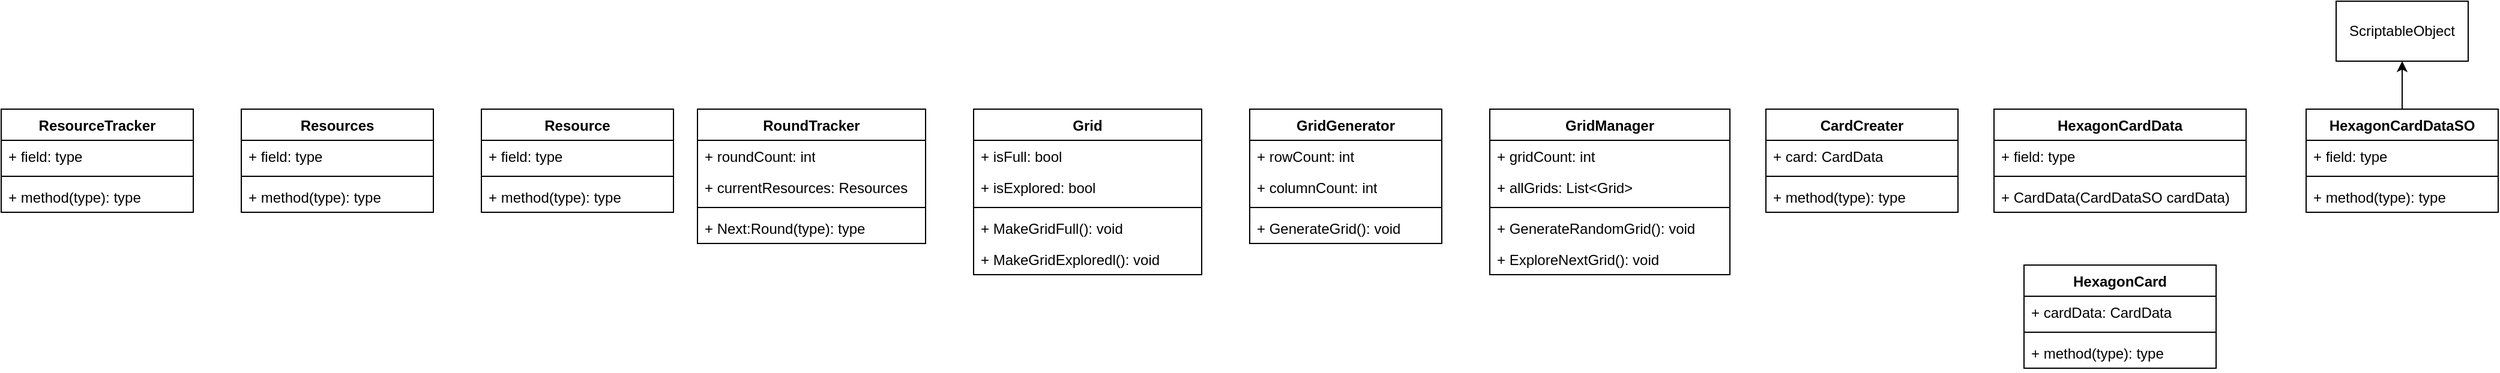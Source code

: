 <mxfile version="21.7.2" type="device">
  <diagram name="Sayfa -1" id="7Gfia22SGKKhUa6N_Pm-">
    <mxGraphModel dx="2970" dy="626" grid="1" gridSize="10" guides="1" tooltips="1" connect="1" arrows="1" fold="1" page="1" pageScale="1" pageWidth="827" pageHeight="1169" math="0" shadow="0">
      <root>
        <mxCell id="0" />
        <mxCell id="1" parent="0" />
        <mxCell id="e0bRsKAhbtaAGmJGugYF-1" value="GridGenerator&lt;br&gt;" style="swimlane;fontStyle=1;align=center;verticalAlign=top;childLayout=stackLayout;horizontal=1;startSize=26;horizontalStack=0;resizeParent=1;resizeParentMax=0;resizeLast=0;collapsible=1;marginBottom=0;whiteSpace=wrap;html=1;" parent="1" vertex="1">
          <mxGeometry x="80" y="100" width="160" height="112" as="geometry" />
        </mxCell>
        <mxCell id="e0bRsKAhbtaAGmJGugYF-2" value="+ rowCount: int" style="text;strokeColor=none;fillColor=none;align=left;verticalAlign=top;spacingLeft=4;spacingRight=4;overflow=hidden;rotatable=0;points=[[0,0.5],[1,0.5]];portConstraint=eastwest;whiteSpace=wrap;html=1;" parent="e0bRsKAhbtaAGmJGugYF-1" vertex="1">
          <mxGeometry y="26" width="160" height="26" as="geometry" />
        </mxCell>
        <mxCell id="e0bRsKAhbtaAGmJGugYF-58" value="+ columnCount: int" style="text;strokeColor=none;fillColor=none;align=left;verticalAlign=top;spacingLeft=4;spacingRight=4;overflow=hidden;rotatable=0;points=[[0,0.5],[1,0.5]];portConstraint=eastwest;whiteSpace=wrap;html=1;" parent="e0bRsKAhbtaAGmJGugYF-1" vertex="1">
          <mxGeometry y="52" width="160" height="26" as="geometry" />
        </mxCell>
        <mxCell id="e0bRsKAhbtaAGmJGugYF-3" value="" style="line;strokeWidth=1;fillColor=none;align=left;verticalAlign=middle;spacingTop=-1;spacingLeft=3;spacingRight=3;rotatable=0;labelPosition=right;points=[];portConstraint=eastwest;strokeColor=inherit;" parent="e0bRsKAhbtaAGmJGugYF-1" vertex="1">
          <mxGeometry y="78" width="160" height="8" as="geometry" />
        </mxCell>
        <mxCell id="e0bRsKAhbtaAGmJGugYF-4" value="+ GenerateGrid(): void" style="text;strokeColor=none;fillColor=none;align=left;verticalAlign=top;spacingLeft=4;spacingRight=4;overflow=hidden;rotatable=0;points=[[0,0.5],[1,0.5]];portConstraint=eastwest;whiteSpace=wrap;html=1;" parent="e0bRsKAhbtaAGmJGugYF-1" vertex="1">
          <mxGeometry y="86" width="160" height="26" as="geometry" />
        </mxCell>
        <mxCell id="e0bRsKAhbtaAGmJGugYF-5" value="GridManager" style="swimlane;fontStyle=1;align=center;verticalAlign=top;childLayout=stackLayout;horizontal=1;startSize=26;horizontalStack=0;resizeParent=1;resizeParentMax=0;resizeLast=0;collapsible=1;marginBottom=0;whiteSpace=wrap;html=1;" parent="1" vertex="1">
          <mxGeometry x="280" y="100" width="200" height="138" as="geometry" />
        </mxCell>
        <mxCell id="e0bRsKAhbtaAGmJGugYF-6" value="+ gridCount: int" style="text;strokeColor=none;fillColor=none;align=left;verticalAlign=top;spacingLeft=4;spacingRight=4;overflow=hidden;rotatable=0;points=[[0,0.5],[1,0.5]];portConstraint=eastwest;whiteSpace=wrap;html=1;" parent="e0bRsKAhbtaAGmJGugYF-5" vertex="1">
          <mxGeometry y="26" width="200" height="26" as="geometry" />
        </mxCell>
        <mxCell id="e0bRsKAhbtaAGmJGugYF-47" value="+ allGrids: List&amp;lt;Grid&amp;gt;" style="text;strokeColor=none;fillColor=none;align=left;verticalAlign=top;spacingLeft=4;spacingRight=4;overflow=hidden;rotatable=0;points=[[0,0.5],[1,0.5]];portConstraint=eastwest;whiteSpace=wrap;html=1;" parent="e0bRsKAhbtaAGmJGugYF-5" vertex="1">
          <mxGeometry y="52" width="200" height="26" as="geometry" />
        </mxCell>
        <mxCell id="e0bRsKAhbtaAGmJGugYF-7" value="" style="line;strokeWidth=1;fillColor=none;align=left;verticalAlign=middle;spacingTop=-1;spacingLeft=3;spacingRight=3;rotatable=0;labelPosition=right;points=[];portConstraint=eastwest;strokeColor=inherit;" parent="e0bRsKAhbtaAGmJGugYF-5" vertex="1">
          <mxGeometry y="78" width="200" height="8" as="geometry" />
        </mxCell>
        <mxCell id="e0bRsKAhbtaAGmJGugYF-45" value="+ GenerateRandomGrid(): void" style="text;strokeColor=none;fillColor=none;align=left;verticalAlign=top;spacingLeft=4;spacingRight=4;overflow=hidden;rotatable=0;points=[[0,0.5],[1,0.5]];portConstraint=eastwest;whiteSpace=wrap;html=1;" parent="e0bRsKAhbtaAGmJGugYF-5" vertex="1">
          <mxGeometry y="86" width="200" height="26" as="geometry" />
        </mxCell>
        <mxCell id="e0bRsKAhbtaAGmJGugYF-8" value="+ ExploreNextGrid(): void" style="text;strokeColor=none;fillColor=none;align=left;verticalAlign=top;spacingLeft=4;spacingRight=4;overflow=hidden;rotatable=0;points=[[0,0.5],[1,0.5]];portConstraint=eastwest;whiteSpace=wrap;html=1;" parent="e0bRsKAhbtaAGmJGugYF-5" vertex="1">
          <mxGeometry y="112" width="200" height="26" as="geometry" />
        </mxCell>
        <mxCell id="e0bRsKAhbtaAGmJGugYF-9" value="HexagonCard" style="swimlane;fontStyle=1;align=center;verticalAlign=top;childLayout=stackLayout;horizontal=1;startSize=26;horizontalStack=0;resizeParent=1;resizeParentMax=0;resizeLast=0;collapsible=1;marginBottom=0;whiteSpace=wrap;html=1;" parent="1" vertex="1">
          <mxGeometry x="725" y="230" width="160" height="86" as="geometry" />
        </mxCell>
        <mxCell id="e0bRsKAhbtaAGmJGugYF-10" value="+ cardData: CardData" style="text;strokeColor=none;fillColor=none;align=left;verticalAlign=top;spacingLeft=4;spacingRight=4;overflow=hidden;rotatable=0;points=[[0,0.5],[1,0.5]];portConstraint=eastwest;whiteSpace=wrap;html=1;" parent="e0bRsKAhbtaAGmJGugYF-9" vertex="1">
          <mxGeometry y="26" width="160" height="26" as="geometry" />
        </mxCell>
        <mxCell id="e0bRsKAhbtaAGmJGugYF-11" value="" style="line;strokeWidth=1;fillColor=none;align=left;verticalAlign=middle;spacingTop=-1;spacingLeft=3;spacingRight=3;rotatable=0;labelPosition=right;points=[];portConstraint=eastwest;strokeColor=inherit;" parent="e0bRsKAhbtaAGmJGugYF-9" vertex="1">
          <mxGeometry y="52" width="160" height="8" as="geometry" />
        </mxCell>
        <mxCell id="e0bRsKAhbtaAGmJGugYF-12" value="+ method(type): type" style="text;strokeColor=none;fillColor=none;align=left;verticalAlign=top;spacingLeft=4;spacingRight=4;overflow=hidden;rotatable=0;points=[[0,0.5],[1,0.5]];portConstraint=eastwest;whiteSpace=wrap;html=1;" parent="e0bRsKAhbtaAGmJGugYF-9" vertex="1">
          <mxGeometry y="60" width="160" height="26" as="geometry" />
        </mxCell>
        <mxCell id="e0bRsKAhbtaAGmJGugYF-18" style="edgeStyle=orthogonalEdgeStyle;rounded=0;orthogonalLoop=1;jettySize=auto;html=1;" parent="1" source="e0bRsKAhbtaAGmJGugYF-13" target="e0bRsKAhbtaAGmJGugYF-17" edge="1">
          <mxGeometry relative="1" as="geometry" />
        </mxCell>
        <mxCell id="e0bRsKAhbtaAGmJGugYF-13" value="HexagonCardDataSO" style="swimlane;fontStyle=1;align=center;verticalAlign=top;childLayout=stackLayout;horizontal=1;startSize=26;horizontalStack=0;resizeParent=1;resizeParentMax=0;resizeLast=0;collapsible=1;marginBottom=0;whiteSpace=wrap;html=1;" parent="1" vertex="1">
          <mxGeometry x="960" y="100" width="160" height="86" as="geometry" />
        </mxCell>
        <mxCell id="e0bRsKAhbtaAGmJGugYF-14" value="+ field: type" style="text;strokeColor=none;fillColor=none;align=left;verticalAlign=top;spacingLeft=4;spacingRight=4;overflow=hidden;rotatable=0;points=[[0,0.5],[1,0.5]];portConstraint=eastwest;whiteSpace=wrap;html=1;" parent="e0bRsKAhbtaAGmJGugYF-13" vertex="1">
          <mxGeometry y="26" width="160" height="26" as="geometry" />
        </mxCell>
        <mxCell id="e0bRsKAhbtaAGmJGugYF-15" value="" style="line;strokeWidth=1;fillColor=none;align=left;verticalAlign=middle;spacingTop=-1;spacingLeft=3;spacingRight=3;rotatable=0;labelPosition=right;points=[];portConstraint=eastwest;strokeColor=inherit;" parent="e0bRsKAhbtaAGmJGugYF-13" vertex="1">
          <mxGeometry y="52" width="160" height="8" as="geometry" />
        </mxCell>
        <mxCell id="e0bRsKAhbtaAGmJGugYF-16" value="+ method(type): type" style="text;strokeColor=none;fillColor=none;align=left;verticalAlign=top;spacingLeft=4;spacingRight=4;overflow=hidden;rotatable=0;points=[[0,0.5],[1,0.5]];portConstraint=eastwest;whiteSpace=wrap;html=1;" parent="e0bRsKAhbtaAGmJGugYF-13" vertex="1">
          <mxGeometry y="60" width="160" height="26" as="geometry" />
        </mxCell>
        <mxCell id="e0bRsKAhbtaAGmJGugYF-17" value="ScriptableObject" style="html=1;whiteSpace=wrap;" parent="1" vertex="1">
          <mxGeometry x="985" y="10" width="110" height="50" as="geometry" />
        </mxCell>
        <mxCell id="e0bRsKAhbtaAGmJGugYF-23" value="HexagonCardData" style="swimlane;fontStyle=1;align=center;verticalAlign=top;childLayout=stackLayout;horizontal=1;startSize=26;horizontalStack=0;resizeParent=1;resizeParentMax=0;resizeLast=0;collapsible=1;marginBottom=0;whiteSpace=wrap;html=1;" parent="1" vertex="1">
          <mxGeometry x="700" y="100" width="210" height="86" as="geometry" />
        </mxCell>
        <mxCell id="e0bRsKAhbtaAGmJGugYF-24" value="+ field: type" style="text;strokeColor=none;fillColor=none;align=left;verticalAlign=top;spacingLeft=4;spacingRight=4;overflow=hidden;rotatable=0;points=[[0,0.5],[1,0.5]];portConstraint=eastwest;whiteSpace=wrap;html=1;" parent="e0bRsKAhbtaAGmJGugYF-23" vertex="1">
          <mxGeometry y="26" width="210" height="26" as="geometry" />
        </mxCell>
        <mxCell id="e0bRsKAhbtaAGmJGugYF-25" value="" style="line;strokeWidth=1;fillColor=none;align=left;verticalAlign=middle;spacingTop=-1;spacingLeft=3;spacingRight=3;rotatable=0;labelPosition=right;points=[];portConstraint=eastwest;strokeColor=inherit;" parent="e0bRsKAhbtaAGmJGugYF-23" vertex="1">
          <mxGeometry y="52" width="210" height="8" as="geometry" />
        </mxCell>
        <mxCell id="e0bRsKAhbtaAGmJGugYF-26" value="+ CardData(CardDataSO cardData)" style="text;strokeColor=none;fillColor=none;align=left;verticalAlign=top;spacingLeft=4;spacingRight=4;overflow=hidden;rotatable=0;points=[[0,0.5],[1,0.5]];portConstraint=eastwest;whiteSpace=wrap;html=1;" parent="e0bRsKAhbtaAGmJGugYF-23" vertex="1">
          <mxGeometry y="60" width="210" height="26" as="geometry" />
        </mxCell>
        <mxCell id="e0bRsKAhbtaAGmJGugYF-27" value="Grid" style="swimlane;fontStyle=1;align=center;verticalAlign=top;childLayout=stackLayout;horizontal=1;startSize=26;horizontalStack=0;resizeParent=1;resizeParentMax=0;resizeLast=0;collapsible=1;marginBottom=0;whiteSpace=wrap;html=1;" parent="1" vertex="1">
          <mxGeometry x="-150" y="100" width="190" height="138" as="geometry" />
        </mxCell>
        <mxCell id="e0bRsKAhbtaAGmJGugYF-28" value="+ isFull: bool" style="text;strokeColor=none;fillColor=none;align=left;verticalAlign=top;spacingLeft=4;spacingRight=4;overflow=hidden;rotatable=0;points=[[0,0.5],[1,0.5]];portConstraint=eastwest;whiteSpace=wrap;html=1;" parent="e0bRsKAhbtaAGmJGugYF-27" vertex="1">
          <mxGeometry y="26" width="190" height="26" as="geometry" />
        </mxCell>
        <mxCell id="e0bRsKAhbtaAGmJGugYF-46" value="+ isExplored: bool" style="text;strokeColor=none;fillColor=none;align=left;verticalAlign=top;spacingLeft=4;spacingRight=4;overflow=hidden;rotatable=0;points=[[0,0.5],[1,0.5]];portConstraint=eastwest;whiteSpace=wrap;html=1;" parent="e0bRsKAhbtaAGmJGugYF-27" vertex="1">
          <mxGeometry y="52" width="190" height="26" as="geometry" />
        </mxCell>
        <mxCell id="e0bRsKAhbtaAGmJGugYF-29" value="" style="line;strokeWidth=1;fillColor=none;align=left;verticalAlign=middle;spacingTop=-1;spacingLeft=3;spacingRight=3;rotatable=0;labelPosition=right;points=[];portConstraint=eastwest;strokeColor=inherit;" parent="e0bRsKAhbtaAGmJGugYF-27" vertex="1">
          <mxGeometry y="78" width="190" height="8" as="geometry" />
        </mxCell>
        <mxCell id="e0bRsKAhbtaAGmJGugYF-30" value="+ MakeGridFull(): void" style="text;strokeColor=none;fillColor=none;align=left;verticalAlign=top;spacingLeft=4;spacingRight=4;overflow=hidden;rotatable=0;points=[[0,0.5],[1,0.5]];portConstraint=eastwest;whiteSpace=wrap;html=1;" parent="e0bRsKAhbtaAGmJGugYF-27" vertex="1">
          <mxGeometry y="86" width="190" height="26" as="geometry" />
        </mxCell>
        <mxCell id="e0bRsKAhbtaAGmJGugYF-48" value="+ MakeGridExploredl(): void" style="text;strokeColor=none;fillColor=none;align=left;verticalAlign=top;spacingLeft=4;spacingRight=4;overflow=hidden;rotatable=0;points=[[0,0.5],[1,0.5]];portConstraint=eastwest;whiteSpace=wrap;html=1;" parent="e0bRsKAhbtaAGmJGugYF-27" vertex="1">
          <mxGeometry y="112" width="190" height="26" as="geometry" />
        </mxCell>
        <mxCell id="e0bRsKAhbtaAGmJGugYF-31" value="RoundTracker" style="swimlane;fontStyle=1;align=center;verticalAlign=top;childLayout=stackLayout;horizontal=1;startSize=26;horizontalStack=0;resizeParent=1;resizeParentMax=0;resizeLast=0;collapsible=1;marginBottom=0;whiteSpace=wrap;html=1;" parent="1" vertex="1">
          <mxGeometry x="-380" y="100" width="190" height="112" as="geometry" />
        </mxCell>
        <mxCell id="e0bRsKAhbtaAGmJGugYF-32" value="+ roundCount: int" style="text;strokeColor=none;fillColor=none;align=left;verticalAlign=top;spacingLeft=4;spacingRight=4;overflow=hidden;rotatable=0;points=[[0,0.5],[1,0.5]];portConstraint=eastwest;whiteSpace=wrap;html=1;" parent="e0bRsKAhbtaAGmJGugYF-31" vertex="1">
          <mxGeometry y="26" width="190" height="26" as="geometry" />
        </mxCell>
        <mxCell id="e0bRsKAhbtaAGmJGugYF-57" value="+ currentResources: Resources" style="text;strokeColor=none;fillColor=none;align=left;verticalAlign=top;spacingLeft=4;spacingRight=4;overflow=hidden;rotatable=0;points=[[0,0.5],[1,0.5]];portConstraint=eastwest;whiteSpace=wrap;html=1;" parent="e0bRsKAhbtaAGmJGugYF-31" vertex="1">
          <mxGeometry y="52" width="190" height="26" as="geometry" />
        </mxCell>
        <mxCell id="e0bRsKAhbtaAGmJGugYF-33" value="" style="line;strokeWidth=1;fillColor=none;align=left;verticalAlign=middle;spacingTop=-1;spacingLeft=3;spacingRight=3;rotatable=0;labelPosition=right;points=[];portConstraint=eastwest;strokeColor=inherit;" parent="e0bRsKAhbtaAGmJGugYF-31" vertex="1">
          <mxGeometry y="78" width="190" height="8" as="geometry" />
        </mxCell>
        <mxCell id="e0bRsKAhbtaAGmJGugYF-34" value="+ Next:Round(type): type" style="text;strokeColor=none;fillColor=none;align=left;verticalAlign=top;spacingLeft=4;spacingRight=4;overflow=hidden;rotatable=0;points=[[0,0.5],[1,0.5]];portConstraint=eastwest;whiteSpace=wrap;html=1;" parent="e0bRsKAhbtaAGmJGugYF-31" vertex="1">
          <mxGeometry y="86" width="190" height="26" as="geometry" />
        </mxCell>
        <mxCell id="e0bRsKAhbtaAGmJGugYF-37" value="Resource" style="swimlane;fontStyle=1;align=center;verticalAlign=top;childLayout=stackLayout;horizontal=1;startSize=26;horizontalStack=0;resizeParent=1;resizeParentMax=0;resizeLast=0;collapsible=1;marginBottom=0;whiteSpace=wrap;html=1;" parent="1" vertex="1">
          <mxGeometry x="-560" y="100" width="160" height="86" as="geometry" />
        </mxCell>
        <mxCell id="e0bRsKAhbtaAGmJGugYF-38" value="+ field: type" style="text;strokeColor=none;fillColor=none;align=left;verticalAlign=top;spacingLeft=4;spacingRight=4;overflow=hidden;rotatable=0;points=[[0,0.5],[1,0.5]];portConstraint=eastwest;whiteSpace=wrap;html=1;" parent="e0bRsKAhbtaAGmJGugYF-37" vertex="1">
          <mxGeometry y="26" width="160" height="26" as="geometry" />
        </mxCell>
        <mxCell id="e0bRsKAhbtaAGmJGugYF-39" value="" style="line;strokeWidth=1;fillColor=none;align=left;verticalAlign=middle;spacingTop=-1;spacingLeft=3;spacingRight=3;rotatable=0;labelPosition=right;points=[];portConstraint=eastwest;strokeColor=inherit;" parent="e0bRsKAhbtaAGmJGugYF-37" vertex="1">
          <mxGeometry y="52" width="160" height="8" as="geometry" />
        </mxCell>
        <mxCell id="e0bRsKAhbtaAGmJGugYF-40" value="+ method(type): type" style="text;strokeColor=none;fillColor=none;align=left;verticalAlign=top;spacingLeft=4;spacingRight=4;overflow=hidden;rotatable=0;points=[[0,0.5],[1,0.5]];portConstraint=eastwest;whiteSpace=wrap;html=1;" parent="e0bRsKAhbtaAGmJGugYF-37" vertex="1">
          <mxGeometry y="60" width="160" height="26" as="geometry" />
        </mxCell>
        <mxCell id="e0bRsKAhbtaAGmJGugYF-49" value="ResourceTracker" style="swimlane;fontStyle=1;align=center;verticalAlign=top;childLayout=stackLayout;horizontal=1;startSize=26;horizontalStack=0;resizeParent=1;resizeParentMax=0;resizeLast=0;collapsible=1;marginBottom=0;whiteSpace=wrap;html=1;" parent="1" vertex="1">
          <mxGeometry x="-960" y="100" width="160" height="86" as="geometry" />
        </mxCell>
        <mxCell id="e0bRsKAhbtaAGmJGugYF-50" value="+ field: type" style="text;strokeColor=none;fillColor=none;align=left;verticalAlign=top;spacingLeft=4;spacingRight=4;overflow=hidden;rotatable=0;points=[[0,0.5],[1,0.5]];portConstraint=eastwest;whiteSpace=wrap;html=1;" parent="e0bRsKAhbtaAGmJGugYF-49" vertex="1">
          <mxGeometry y="26" width="160" height="26" as="geometry" />
        </mxCell>
        <mxCell id="e0bRsKAhbtaAGmJGugYF-51" value="" style="line;strokeWidth=1;fillColor=none;align=left;verticalAlign=middle;spacingTop=-1;spacingLeft=3;spacingRight=3;rotatable=0;labelPosition=right;points=[];portConstraint=eastwest;strokeColor=inherit;" parent="e0bRsKAhbtaAGmJGugYF-49" vertex="1">
          <mxGeometry y="52" width="160" height="8" as="geometry" />
        </mxCell>
        <mxCell id="e0bRsKAhbtaAGmJGugYF-52" value="+ method(type): type" style="text;strokeColor=none;fillColor=none;align=left;verticalAlign=top;spacingLeft=4;spacingRight=4;overflow=hidden;rotatable=0;points=[[0,0.5],[1,0.5]];portConstraint=eastwest;whiteSpace=wrap;html=1;" parent="e0bRsKAhbtaAGmJGugYF-49" vertex="1">
          <mxGeometry y="60" width="160" height="26" as="geometry" />
        </mxCell>
        <mxCell id="e0bRsKAhbtaAGmJGugYF-53" value="Resources" style="swimlane;fontStyle=1;align=center;verticalAlign=top;childLayout=stackLayout;horizontal=1;startSize=26;horizontalStack=0;resizeParent=1;resizeParentMax=0;resizeLast=0;collapsible=1;marginBottom=0;whiteSpace=wrap;html=1;" parent="1" vertex="1">
          <mxGeometry x="-760" y="100" width="160" height="86" as="geometry" />
        </mxCell>
        <mxCell id="e0bRsKAhbtaAGmJGugYF-54" value="+ field: type" style="text;strokeColor=none;fillColor=none;align=left;verticalAlign=top;spacingLeft=4;spacingRight=4;overflow=hidden;rotatable=0;points=[[0,0.5],[1,0.5]];portConstraint=eastwest;whiteSpace=wrap;html=1;" parent="e0bRsKAhbtaAGmJGugYF-53" vertex="1">
          <mxGeometry y="26" width="160" height="26" as="geometry" />
        </mxCell>
        <mxCell id="e0bRsKAhbtaAGmJGugYF-55" value="" style="line;strokeWidth=1;fillColor=none;align=left;verticalAlign=middle;spacingTop=-1;spacingLeft=3;spacingRight=3;rotatable=0;labelPosition=right;points=[];portConstraint=eastwest;strokeColor=inherit;" parent="e0bRsKAhbtaAGmJGugYF-53" vertex="1">
          <mxGeometry y="52" width="160" height="8" as="geometry" />
        </mxCell>
        <mxCell id="e0bRsKAhbtaAGmJGugYF-56" value="+ method(type): type" style="text;strokeColor=none;fillColor=none;align=left;verticalAlign=top;spacingLeft=4;spacingRight=4;overflow=hidden;rotatable=0;points=[[0,0.5],[1,0.5]];portConstraint=eastwest;whiteSpace=wrap;html=1;" parent="e0bRsKAhbtaAGmJGugYF-53" vertex="1">
          <mxGeometry y="60" width="160" height="26" as="geometry" />
        </mxCell>
        <mxCell id="-A-2YWomJbHdUH_TCQdO-1" value="CardCreater" style="swimlane;fontStyle=1;align=center;verticalAlign=top;childLayout=stackLayout;horizontal=1;startSize=26;horizontalStack=0;resizeParent=1;resizeParentMax=0;resizeLast=0;collapsible=1;marginBottom=0;whiteSpace=wrap;html=1;" vertex="1" parent="1">
          <mxGeometry x="510" y="100" width="160" height="86" as="geometry" />
        </mxCell>
        <mxCell id="-A-2YWomJbHdUH_TCQdO-2" value="+ card: CardData" style="text;strokeColor=none;fillColor=none;align=left;verticalAlign=top;spacingLeft=4;spacingRight=4;overflow=hidden;rotatable=0;points=[[0,0.5],[1,0.5]];portConstraint=eastwest;whiteSpace=wrap;html=1;" vertex="1" parent="-A-2YWomJbHdUH_TCQdO-1">
          <mxGeometry y="26" width="160" height="26" as="geometry" />
        </mxCell>
        <mxCell id="-A-2YWomJbHdUH_TCQdO-3" value="" style="line;strokeWidth=1;fillColor=none;align=left;verticalAlign=middle;spacingTop=-1;spacingLeft=3;spacingRight=3;rotatable=0;labelPosition=right;points=[];portConstraint=eastwest;strokeColor=inherit;" vertex="1" parent="-A-2YWomJbHdUH_TCQdO-1">
          <mxGeometry y="52" width="160" height="8" as="geometry" />
        </mxCell>
        <mxCell id="-A-2YWomJbHdUH_TCQdO-4" value="+ method(type): type" style="text;strokeColor=none;fillColor=none;align=left;verticalAlign=top;spacingLeft=4;spacingRight=4;overflow=hidden;rotatable=0;points=[[0,0.5],[1,0.5]];portConstraint=eastwest;whiteSpace=wrap;html=1;" vertex="1" parent="-A-2YWomJbHdUH_TCQdO-1">
          <mxGeometry y="60" width="160" height="26" as="geometry" />
        </mxCell>
      </root>
    </mxGraphModel>
  </diagram>
</mxfile>
